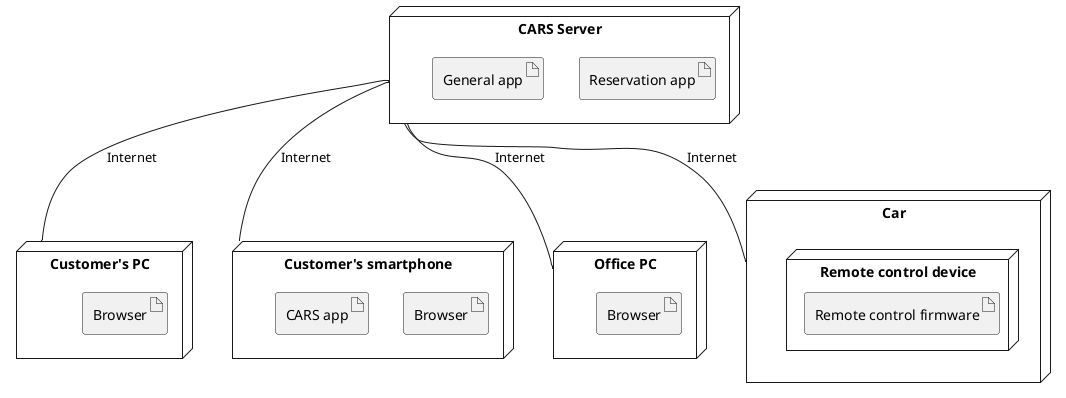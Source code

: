 @startuml

node "Customer's PC" as CustomerPC {
	artifact Browser as Browser1
}

node "Customer's smartphone" as CustomerSmartphone {
	artifact Browser as Browser2
	artifact "CARS app"
}

node "Office PC" as OfficePC {
	artifact Browser as Browser3
}

node Car {
	node "Remote control device" {
		artifact "Remote control firmware"
	}
}

node "CARS Server" as CARSServer{
	artifact "Reservation app"
	artifact "General app"
}

CARSServer -- CustomerPC : Internet
CARSServer -- CustomerSmartphone : Internet
CARSServer -- OfficePC : Internet
CARSServer -- Car : Internet

@enduml
